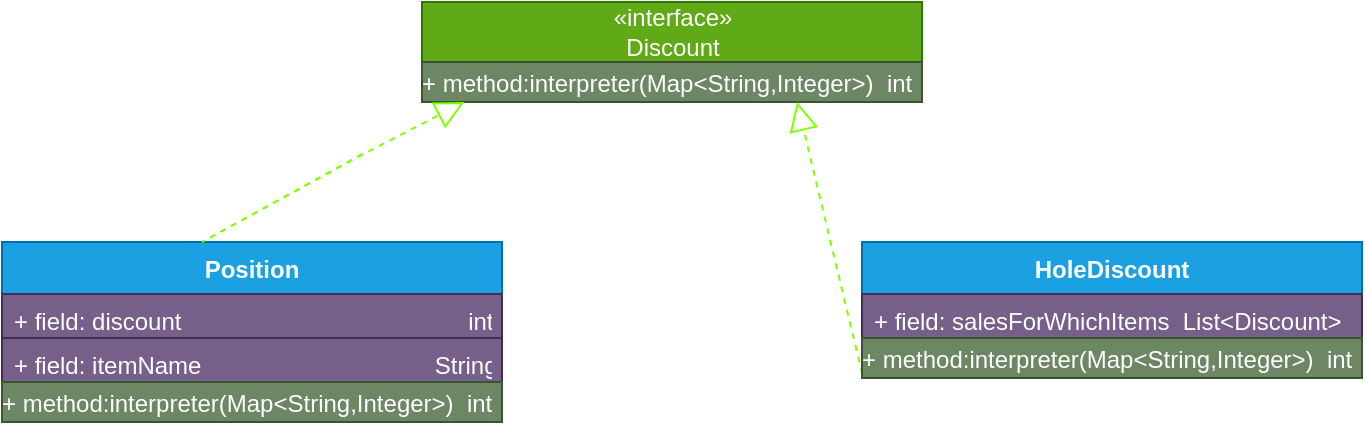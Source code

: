 <mxfile version="20.5.3" type="embed"><diagram id="SaIWRgzSBZwKoK5o-1iO" name="Page-1"><mxGraphModel dx="688" dy="563" grid="1" gridSize="10" guides="1" tooltips="1" connect="1" arrows="1" fold="1" page="1" pageScale="1" pageWidth="850" pageHeight="1100" math="0" shadow="0"><root><mxCell id="0"/><mxCell id="1" parent="0"/><mxCell id="10" value="«interface»&lt;br&gt;Discount" style="html=1;fillColor=#60a917;fontColor=#ffffff;strokeColor=#2D7600;" vertex="1" parent="1"><mxGeometry x="250" y="20" width="250" height="30" as="geometry"/></mxCell><mxCell id="11" value="&lt;p style=&quot;margin: 4px 0px 0px;&quot;&gt;+ method:interpreter(Map&amp;lt;String,Integer&amp;gt;)&amp;nbsp; int&lt;br&gt;&lt;/p&gt;" style="verticalAlign=top;align=left;overflow=fill;fontSize=12;fontFamily=Helvetica;html=1;fillColor=#6d8764;fontColor=#ffffff;strokeColor=#3A5431;" vertex="1" parent="1"><mxGeometry x="250" y="50" width="250" height="20" as="geometry"/></mxCell><mxCell id="12" value="Position" style="swimlane;fontStyle=1;align=center;verticalAlign=top;childLayout=stackLayout;horizontal=1;startSize=26;horizontalStack=0;resizeParent=1;resizeParentMax=0;resizeLast=0;collapsible=1;marginBottom=0;fillColor=#1ba1e2;fontColor=#ffffff;strokeColor=#006EAF;" vertex="1" parent="1"><mxGeometry x="40" y="140" width="250" height="48" as="geometry"/></mxCell><mxCell id="13" value="+ field: discount                                           int" style="text;strokeColor=#432D57;fillColor=#76608a;align=left;verticalAlign=top;spacingLeft=4;spacingRight=4;overflow=hidden;rotatable=0;points=[[0,0.5],[1,0.5]];portConstraint=eastwest;fontColor=#ffffff;" vertex="1" parent="12"><mxGeometry y="26" width="250" height="22" as="geometry"/></mxCell><mxCell id="16" value="HoleDiscount" style="swimlane;fontStyle=1;align=center;verticalAlign=top;childLayout=stackLayout;horizontal=1;startSize=26;horizontalStack=0;resizeParent=1;resizeParentMax=0;resizeLast=0;collapsible=1;marginBottom=0;fillColor=#1ba1e2;fontColor=#ffffff;strokeColor=#006EAF;" vertex="1" parent="1"><mxGeometry x="470" y="140" width="250" height="48" as="geometry"/></mxCell><mxCell id="17" value="+ field: salesForWhichItems  List&lt;Discount&gt;" style="text;strokeColor=#432D57;fillColor=#76608a;align=left;verticalAlign=top;spacingLeft=4;spacingRight=4;overflow=hidden;rotatable=0;points=[[0,0.5],[1,0.5]];portConstraint=eastwest;fontColor=#ffffff;" vertex="1" parent="16"><mxGeometry y="26" width="250" height="22" as="geometry"/></mxCell><mxCell id="20" value="" style="endArrow=block;dashed=1;endFill=0;endSize=12;html=1;rounded=0;fillColor=#60a917;strokeColor=#80FF00;" edge="1" parent="1"><mxGeometry width="160" relative="1" as="geometry"><mxPoint x="220.14" y="96" as="sourcePoint"/><mxPoint x="271.18" y="70" as="targetPoint"/><Array as="points"><mxPoint x="140" y="140"/><mxPoint x="220" y="96.4"/></Array></mxGeometry></mxCell><mxCell id="21" value="" style="endArrow=block;dashed=1;endFill=0;endSize=12;html=1;rounded=0;fillColor=#60a917;strokeColor=#80FF00;entryX=0.75;entryY=1;entryDx=0;entryDy=0;" edge="1" parent="1" target="11"><mxGeometry width="160" relative="1" as="geometry"><mxPoint x="470.14" y="206" as="sourcePoint"/><mxPoint x="400" y="130" as="targetPoint"/><Array as="points"><mxPoint x="470" y="206.4"/></Array></mxGeometry></mxCell><mxCell id="22" value="+ field: itemName                                   String" style="text;strokeColor=#432D57;fillColor=#76608a;align=left;verticalAlign=top;spacingLeft=4;spacingRight=4;overflow=hidden;rotatable=0;points=[[0,0.5],[1,0.5]];portConstraint=eastwest;fontColor=#ffffff;" vertex="1" parent="1"><mxGeometry x="40" y="188" width="250" height="22" as="geometry"/></mxCell><mxCell id="23" value="&lt;p style=&quot;margin: 4px 0px 0px;&quot;&gt;+ method:interpreter(Map&amp;lt;String,Integer&amp;gt;)&amp;nbsp; int&lt;br&gt;&lt;/p&gt;" style="verticalAlign=top;align=left;overflow=fill;fontSize=12;fontFamily=Helvetica;html=1;fillColor=#6d8764;fontColor=#ffffff;strokeColor=#3A5431;" vertex="1" parent="1"><mxGeometry x="40" y="210" width="250" height="20" as="geometry"/></mxCell><mxCell id="24" value="&lt;p style=&quot;margin: 4px 0px 0px;&quot;&gt;+ method:interpreter(Map&amp;lt;String,Integer&amp;gt;)&amp;nbsp; int&lt;br&gt;&lt;/p&gt;" style="verticalAlign=top;align=left;overflow=fill;fontSize=12;fontFamily=Helvetica;html=1;fillColor=#6d8764;fontColor=#ffffff;strokeColor=#3A5431;" vertex="1" parent="1"><mxGeometry x="470" y="188" width="250" height="20" as="geometry"/></mxCell></root></mxGraphModel></diagram></mxfile>